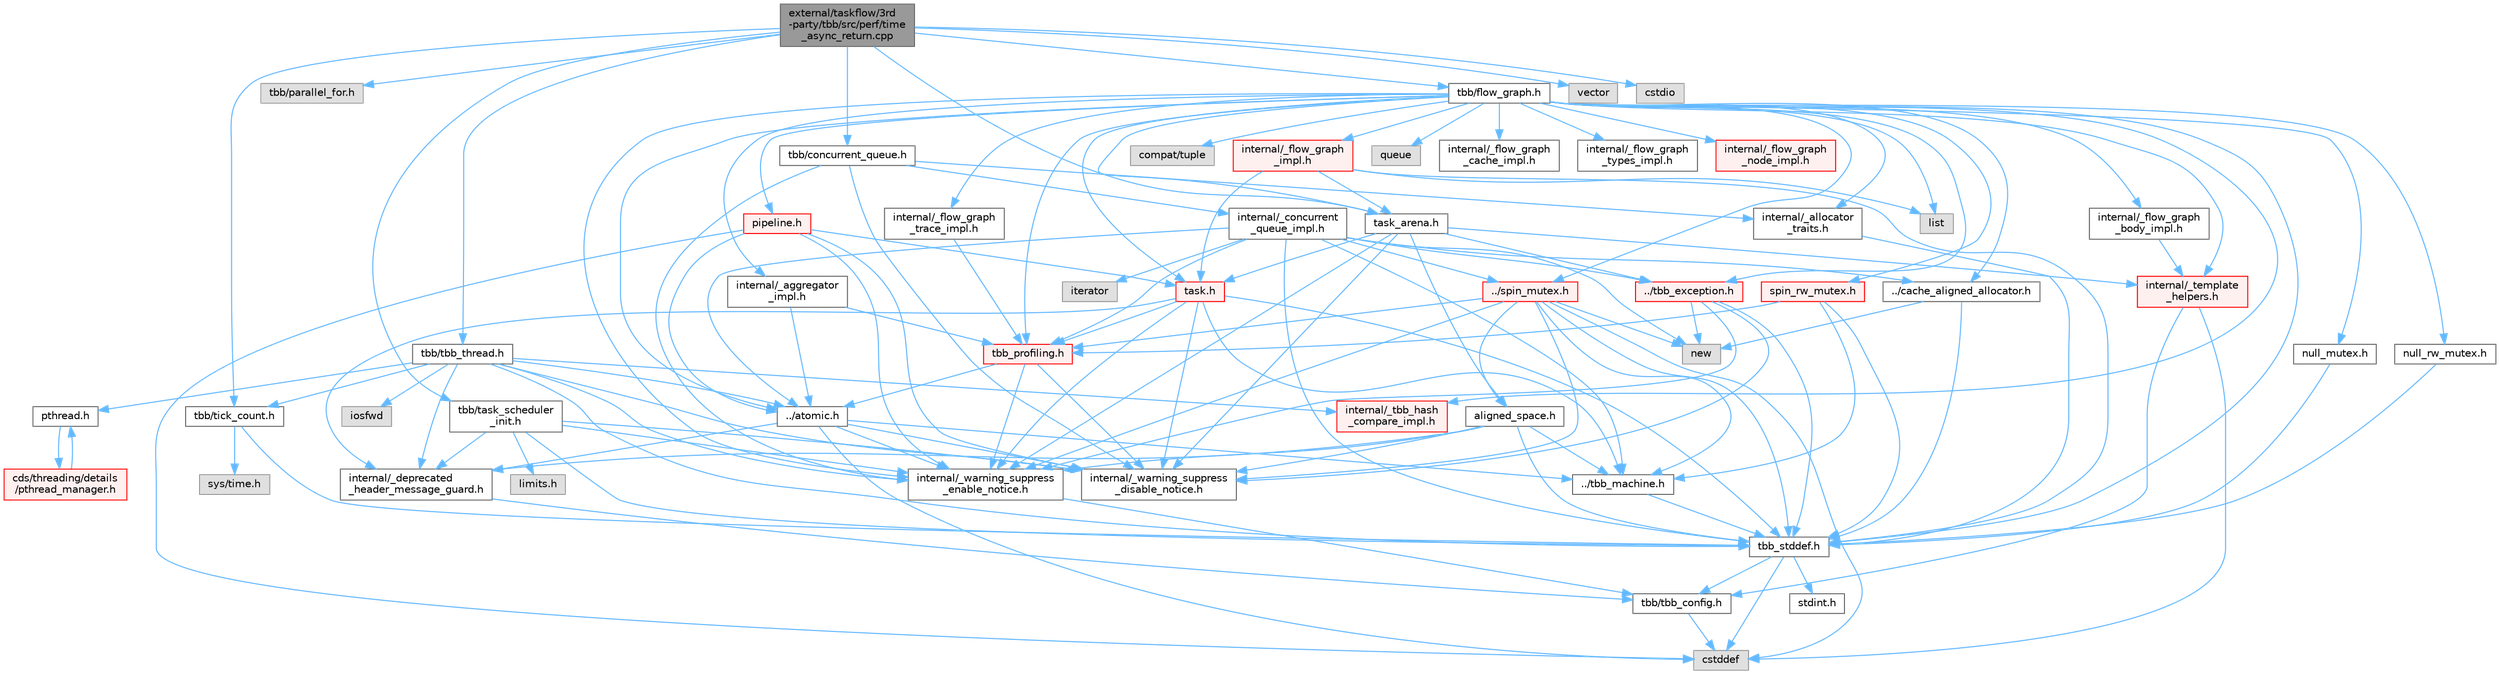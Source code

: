 digraph "external/taskflow/3rd-party/tbb/src/perf/time_async_return.cpp"
{
 // LATEX_PDF_SIZE
  bgcolor="transparent";
  edge [fontname=Helvetica,fontsize=10,labelfontname=Helvetica,labelfontsize=10];
  node [fontname=Helvetica,fontsize=10,shape=box,height=0.2,width=0.4];
  Node1 [id="Node000001",label="external/taskflow/3rd\l-party/tbb/src/perf/time\l_async_return.cpp",height=0.2,width=0.4,color="gray40", fillcolor="grey60", style="filled", fontcolor="black",tooltip=" "];
  Node1 -> Node2 [id="edge1_Node000001_Node000002",color="steelblue1",style="solid",tooltip=" "];
  Node2 [id="Node000002",label="tbb/task_scheduler\l_init.h",height=0.2,width=0.4,color="grey40", fillcolor="white", style="filled",URL="$task__scheduler__init_8h.html",tooltip=" "];
  Node2 -> Node3 [id="edge2_Node000002_Node000003",color="steelblue1",style="solid",tooltip=" "];
  Node3 [id="Node000003",label="internal/_deprecated\l_header_message_guard.h",height=0.2,width=0.4,color="grey40", fillcolor="white", style="filled",URL="$__deprecated__header__message__guard_8h.html",tooltip=" "];
  Node3 -> Node4 [id="edge3_Node000003_Node000004",color="steelblue1",style="solid",tooltip=" "];
  Node4 [id="Node000004",label="tbb/tbb_config.h",height=0.2,width=0.4,color="grey40", fillcolor="white", style="filled",URL="$tbb__config_8h.html",tooltip=" "];
  Node4 -> Node5 [id="edge4_Node000004_Node000005",color="steelblue1",style="solid",tooltip=" "];
  Node5 [id="Node000005",label="cstddef",height=0.2,width=0.4,color="grey60", fillcolor="#E0E0E0", style="filled",tooltip=" "];
  Node2 -> Node6 [id="edge5_Node000002_Node000006",color="steelblue1",style="solid",tooltip=" "];
  Node6 [id="Node000006",label="internal/_warning_suppress\l_enable_notice.h",height=0.2,width=0.4,color="grey40", fillcolor="white", style="filled",URL="$__warning__suppress__enable__notice_8h.html",tooltip=" "];
  Node6 -> Node4 [id="edge6_Node000006_Node000004",color="steelblue1",style="solid",tooltip=" "];
  Node2 -> Node7 [id="edge7_Node000002_Node000007",color="steelblue1",style="solid",tooltip=" "];
  Node7 [id="Node000007",label="tbb_stddef.h",height=0.2,width=0.4,color="grey40", fillcolor="white", style="filled",URL="$tbb__stddef_8h.html",tooltip=" "];
  Node7 -> Node4 [id="edge8_Node000007_Node000004",color="steelblue1",style="solid",tooltip=" "];
  Node7 -> Node5 [id="edge9_Node000007_Node000005",color="steelblue1",style="solid",tooltip=" "];
  Node7 -> Node8 [id="edge10_Node000007_Node000008",color="steelblue1",style="solid",tooltip=" "];
  Node8 [id="Node000008",label="stdint.h",height=0.2,width=0.4,color="grey40", fillcolor="white", style="filled",URL="$stdint_8h.html",tooltip=" "];
  Node2 -> Node9 [id="edge11_Node000002_Node000009",color="steelblue1",style="solid",tooltip=" "];
  Node9 [id="Node000009",label="limits.h",height=0.2,width=0.4,color="grey60", fillcolor="#E0E0E0", style="filled",tooltip=" "];
  Node2 -> Node10 [id="edge12_Node000002_Node000010",color="steelblue1",style="solid",tooltip=" "];
  Node10 [id="Node000010",label="internal/_warning_suppress\l_disable_notice.h",height=0.2,width=0.4,color="grey40", fillcolor="white", style="filled",URL="$__warning__suppress__disable__notice_8h.html",tooltip=" "];
  Node1 -> Node11 [id="edge13_Node000001_Node000011",color="steelblue1",style="solid",tooltip=" "];
  Node11 [id="Node000011",label="tbb/parallel_for.h",height=0.2,width=0.4,color="grey60", fillcolor="#E0E0E0", style="filled",tooltip=" "];
  Node1 -> Node12 [id="edge14_Node000001_Node000012",color="steelblue1",style="solid",tooltip=" "];
  Node12 [id="Node000012",label="tbb/concurrent_queue.h",height=0.2,width=0.4,color="grey40", fillcolor="white", style="filled",URL="$concurrent__queue_8h.html",tooltip=" "];
  Node12 -> Node6 [id="edge15_Node000012_Node000006",color="steelblue1",style="solid",tooltip=" "];
  Node12 -> Node13 [id="edge16_Node000012_Node000013",color="steelblue1",style="solid",tooltip=" "];
  Node13 [id="Node000013",label="internal/_concurrent\l_queue_impl.h",height=0.2,width=0.4,color="grey40", fillcolor="white", style="filled",URL="$__concurrent__queue__impl_8h.html",tooltip=" "];
  Node13 -> Node7 [id="edge17_Node000013_Node000007",color="steelblue1",style="solid",tooltip=" "];
  Node13 -> Node14 [id="edge18_Node000013_Node000014",color="steelblue1",style="solid",tooltip=" "];
  Node14 [id="Node000014",label="../tbb_machine.h",height=0.2,width=0.4,color="grey40", fillcolor="white", style="filled",URL="$tbb__machine_8h.html",tooltip=" "];
  Node14 -> Node7 [id="edge19_Node000014_Node000007",color="steelblue1",style="solid",tooltip=" "];
  Node13 -> Node15 [id="edge20_Node000013_Node000015",color="steelblue1",style="solid",tooltip=" "];
  Node15 [id="Node000015",label="../atomic.h",height=0.2,width=0.4,color="grey40", fillcolor="white", style="filled",URL="$external_2taskflow_23rd-party_2tbb_2include_2tbb_2atomic_8h.html",tooltip=" "];
  Node15 -> Node3 [id="edge21_Node000015_Node000003",color="steelblue1",style="solid",tooltip=" "];
  Node15 -> Node6 [id="edge22_Node000015_Node000006",color="steelblue1",style="solid",tooltip=" "];
  Node15 -> Node5 [id="edge23_Node000015_Node000005",color="steelblue1",style="solid",tooltip=" "];
  Node15 -> Node14 [id="edge24_Node000015_Node000014",color="steelblue1",style="solid",tooltip=" "];
  Node15 -> Node10 [id="edge25_Node000015_Node000010",color="steelblue1",style="solid",tooltip=" "];
  Node13 -> Node16 [id="edge26_Node000013_Node000016",color="steelblue1",style="solid",tooltip=" "];
  Node16 [id="Node000016",label="../spin_mutex.h",height=0.2,width=0.4,color="red", fillcolor="#FFF0F0", style="filled",URL="$external_2taskflow_23rd-party_2tbb_2include_2tbb_2spin__mutex_8h.html",tooltip=" "];
  Node16 -> Node6 [id="edge27_Node000016_Node000006",color="steelblue1",style="solid",tooltip=" "];
  Node16 -> Node5 [id="edge28_Node000016_Node000005",color="steelblue1",style="solid",tooltip=" "];
  Node16 -> Node17 [id="edge29_Node000016_Node000017",color="steelblue1",style="solid",tooltip=" "];
  Node17 [id="Node000017",label="new",height=0.2,width=0.4,color="grey60", fillcolor="#E0E0E0", style="filled",tooltip=" "];
  Node16 -> Node18 [id="edge30_Node000016_Node000018",color="steelblue1",style="solid",tooltip=" "];
  Node18 [id="Node000018",label="aligned_space.h",height=0.2,width=0.4,color="grey40", fillcolor="white", style="filled",URL="$aligned__space_8h.html",tooltip=" "];
  Node18 -> Node3 [id="edge31_Node000018_Node000003",color="steelblue1",style="solid",tooltip=" "];
  Node18 -> Node6 [id="edge32_Node000018_Node000006",color="steelblue1",style="solid",tooltip=" "];
  Node18 -> Node7 [id="edge33_Node000018_Node000007",color="steelblue1",style="solid",tooltip=" "];
  Node18 -> Node14 [id="edge34_Node000018_Node000014",color="steelblue1",style="solid",tooltip=" "];
  Node18 -> Node10 [id="edge35_Node000018_Node000010",color="steelblue1",style="solid",tooltip=" "];
  Node16 -> Node7 [id="edge36_Node000016_Node000007",color="steelblue1",style="solid",tooltip=" "];
  Node16 -> Node14 [id="edge37_Node000016_Node000014",color="steelblue1",style="solid",tooltip=" "];
  Node16 -> Node19 [id="edge38_Node000016_Node000019",color="steelblue1",style="solid",tooltip=" "];
  Node19 [id="Node000019",label="tbb_profiling.h",height=0.2,width=0.4,color="red", fillcolor="#FFF0F0", style="filled",URL="$tbb__profiling_8h.html",tooltip=" "];
  Node19 -> Node6 [id="edge39_Node000019_Node000006",color="steelblue1",style="solid",tooltip=" "];
  Node19 -> Node15 [id="edge40_Node000019_Node000015",color="steelblue1",style="solid",tooltip=" "];
  Node19 -> Node10 [id="edge41_Node000019_Node000010",color="steelblue1",style="solid",tooltip=" "];
  Node16 -> Node10 [id="edge42_Node000016_Node000010",color="steelblue1",style="solid",tooltip=" "];
  Node13 -> Node22 [id="edge43_Node000013_Node000022",color="steelblue1",style="solid",tooltip=" "];
  Node22 [id="Node000022",label="../cache_aligned_allocator.h",height=0.2,width=0.4,color="grey40", fillcolor="white", style="filled",URL="$cache__aligned__allocator_8h.html",tooltip=" "];
  Node22 -> Node17 [id="edge44_Node000022_Node000017",color="steelblue1",style="solid",tooltip=" "];
  Node22 -> Node7 [id="edge45_Node000022_Node000007",color="steelblue1",style="solid",tooltip=" "];
  Node13 -> Node23 [id="edge46_Node000013_Node000023",color="steelblue1",style="solid",tooltip=" "];
  Node23 [id="Node000023",label="../tbb_exception.h",height=0.2,width=0.4,color="red", fillcolor="#FFF0F0", style="filled",URL="$tbb__exception_8h.html",tooltip=" "];
  Node23 -> Node6 [id="edge47_Node000023_Node000006",color="steelblue1",style="solid",tooltip=" "];
  Node23 -> Node7 [id="edge48_Node000023_Node000007",color="steelblue1",style="solid",tooltip=" "];
  Node23 -> Node17 [id="edge49_Node000023_Node000017",color="steelblue1",style="solid",tooltip=" "];
  Node23 -> Node10 [id="edge50_Node000023_Node000010",color="steelblue1",style="solid",tooltip=" "];
  Node13 -> Node19 [id="edge51_Node000013_Node000019",color="steelblue1",style="solid",tooltip=" "];
  Node13 -> Node17 [id="edge52_Node000013_Node000017",color="steelblue1",style="solid",tooltip=" "];
  Node13 -> Node29 [id="edge53_Node000013_Node000029",color="steelblue1",style="solid",tooltip=" "];
  Node29 [id="Node000029",label="iterator",height=0.2,width=0.4,color="grey60", fillcolor="#E0E0E0", style="filled",tooltip=" "];
  Node12 -> Node30 [id="edge54_Node000012_Node000030",color="steelblue1",style="solid",tooltip=" "];
  Node30 [id="Node000030",label="internal/_allocator\l_traits.h",height=0.2,width=0.4,color="grey40", fillcolor="white", style="filled",URL="$__allocator__traits_8h.html",tooltip=" "];
  Node30 -> Node7 [id="edge55_Node000030_Node000007",color="steelblue1",style="solid",tooltip=" "];
  Node12 -> Node10 [id="edge56_Node000012_Node000010",color="steelblue1",style="solid",tooltip=" "];
  Node1 -> Node31 [id="edge57_Node000001_Node000031",color="steelblue1",style="solid",tooltip=" "];
  Node31 [id="Node000031",label="tbb/tick_count.h",height=0.2,width=0.4,color="grey40", fillcolor="white", style="filled",URL="$tick__count_8h.html",tooltip=" "];
  Node31 -> Node7 [id="edge58_Node000031_Node000007",color="steelblue1",style="solid",tooltip=" "];
  Node31 -> Node32 [id="edge59_Node000031_Node000032",color="steelblue1",style="solid",tooltip=" "];
  Node32 [id="Node000032",label="sys/time.h",height=0.2,width=0.4,color="grey60", fillcolor="#E0E0E0", style="filled",tooltip=" "];
  Node1 -> Node33 [id="edge60_Node000001_Node000033",color="steelblue1",style="solid",tooltip=" "];
  Node33 [id="Node000033",label="tbb/tbb_thread.h",height=0.2,width=0.4,color="grey40", fillcolor="white", style="filled",URL="$tbb__thread_8h.html",tooltip=" "];
  Node33 -> Node3 [id="edge61_Node000033_Node000003",color="steelblue1",style="solid",tooltip=" "];
  Node33 -> Node6 [id="edge62_Node000033_Node000006",color="steelblue1",style="solid",tooltip=" "];
  Node33 -> Node7 [id="edge63_Node000033_Node000007",color="steelblue1",style="solid",tooltip=" "];
  Node33 -> Node34 [id="edge64_Node000033_Node000034",color="steelblue1",style="solid",tooltip=" "];
  Node34 [id="Node000034",label="pthread.h",height=0.2,width=0.4,color="grey40", fillcolor="white", style="filled",URL="$pthread_8h.html",tooltip=" "];
  Node34 -> Node35 [id="edge65_Node000034_Node000035",color="steelblue1",style="solid",tooltip=" "];
  Node35 [id="Node000035",label="cds/threading/details\l/pthread_manager.h",height=0.2,width=0.4,color="red", fillcolor="#FFF0F0", style="filled",URL="$pthread__manager_8h.html",tooltip=" "];
  Node35 -> Node34 [id="edge66_Node000035_Node000034",color="steelblue1",style="solid",tooltip=" "];
  Node33 -> Node15 [id="edge67_Node000033_Node000015",color="steelblue1",style="solid",tooltip=" "];
  Node33 -> Node79 [id="edge68_Node000033_Node000079",color="steelblue1",style="solid",tooltip=" "];
  Node79 [id="Node000079",label="internal/_tbb_hash\l_compare_impl.h",height=0.2,width=0.4,color="red", fillcolor="#FFF0F0", style="filled",URL="$__tbb__hash__compare__impl_8h.html",tooltip=" "];
  Node33 -> Node31 [id="edge69_Node000033_Node000031",color="steelblue1",style="solid",tooltip=" "];
  Node33 -> Node80 [id="edge70_Node000033_Node000080",color="steelblue1",style="solid",tooltip=" "];
  Node80 [id="Node000080",label="iosfwd",height=0.2,width=0.4,color="grey60", fillcolor="#E0E0E0", style="filled",tooltip=" "];
  Node33 -> Node10 [id="edge71_Node000033_Node000010",color="steelblue1",style="solid",tooltip=" "];
  Node1 -> Node81 [id="edge72_Node000001_Node000081",color="steelblue1",style="solid",tooltip=" "];
  Node81 [id="Node000081",label="tbb/flow_graph.h",height=0.2,width=0.4,color="grey40", fillcolor="white", style="filled",URL="$flow__graph_8h.html",tooltip="The graph related classes and functions"];
  Node81 -> Node6 [id="edge73_Node000081_Node000006",color="steelblue1",style="solid",tooltip=" "];
  Node81 -> Node7 [id="edge74_Node000081_Node000007",color="steelblue1",style="solid",tooltip=" "];
  Node81 -> Node15 [id="edge75_Node000081_Node000015",color="steelblue1",style="solid",tooltip=" "];
  Node81 -> Node16 [id="edge76_Node000081_Node000016",color="steelblue1",style="solid",tooltip=" "];
  Node81 -> Node82 [id="edge77_Node000081_Node000082",color="steelblue1",style="solid",tooltip=" "];
  Node82 [id="Node000082",label="null_mutex.h",height=0.2,width=0.4,color="grey40", fillcolor="white", style="filled",URL="$external_2taskflow_23rd-party_2tbb_2include_2tbb_2null__mutex_8h.html",tooltip=" "];
  Node82 -> Node7 [id="edge78_Node000082_Node000007",color="steelblue1",style="solid",tooltip=" "];
  Node81 -> Node83 [id="edge79_Node000081_Node000083",color="steelblue1",style="solid",tooltip=" "];
  Node83 [id="Node000083",label="spin_rw_mutex.h",height=0.2,width=0.4,color="red", fillcolor="#FFF0F0", style="filled",URL="$spin__rw__mutex_8h.html",tooltip=" "];
  Node83 -> Node7 [id="edge80_Node000083_Node000007",color="steelblue1",style="solid",tooltip=" "];
  Node83 -> Node14 [id="edge81_Node000083_Node000014",color="steelblue1",style="solid",tooltip=" "];
  Node83 -> Node19 [id="edge82_Node000083_Node000019",color="steelblue1",style="solid",tooltip=" "];
  Node81 -> Node84 [id="edge83_Node000081_Node000084",color="steelblue1",style="solid",tooltip=" "];
  Node84 [id="Node000084",label="null_rw_mutex.h",height=0.2,width=0.4,color="grey40", fillcolor="white", style="filled",URL="$null__rw__mutex_8h.html",tooltip=" "];
  Node84 -> Node7 [id="edge84_Node000084_Node000007",color="steelblue1",style="solid",tooltip=" "];
  Node81 -> Node85 [id="edge85_Node000081_Node000085",color="steelblue1",style="solid",tooltip=" "];
  Node85 [id="Node000085",label="task.h",height=0.2,width=0.4,color="red", fillcolor="#FFF0F0", style="filled",URL="$task_8h.html",tooltip=" "];
  Node85 -> Node3 [id="edge86_Node000085_Node000003",color="steelblue1",style="solid",tooltip=" "];
  Node85 -> Node6 [id="edge87_Node000085_Node000006",color="steelblue1",style="solid",tooltip=" "];
  Node85 -> Node7 [id="edge88_Node000085_Node000007",color="steelblue1",style="solid",tooltip=" "];
  Node85 -> Node14 [id="edge89_Node000085_Node000014",color="steelblue1",style="solid",tooltip=" "];
  Node85 -> Node19 [id="edge90_Node000085_Node000019",color="steelblue1",style="solid",tooltip=" "];
  Node85 -> Node10 [id="edge91_Node000085_Node000010",color="steelblue1",style="solid",tooltip=" "];
  Node81 -> Node22 [id="edge92_Node000081_Node000022",color="steelblue1",style="solid",tooltip=" "];
  Node81 -> Node23 [id="edge93_Node000081_Node000023",color="steelblue1",style="solid",tooltip=" "];
  Node81 -> Node87 [id="edge94_Node000081_Node000087",color="steelblue1",style="solid",tooltip=" "];
  Node87 [id="Node000087",label="pipeline.h",height=0.2,width=0.4,color="red", fillcolor="#FFF0F0", style="filled",URL="$pipeline_8h.html",tooltip=" "];
  Node87 -> Node6 [id="edge95_Node000087_Node000006",color="steelblue1",style="solid",tooltip=" "];
  Node87 -> Node15 [id="edge96_Node000087_Node000015",color="steelblue1",style="solid",tooltip=" "];
  Node87 -> Node85 [id="edge97_Node000087_Node000085",color="steelblue1",style="solid",tooltip=" "];
  Node87 -> Node5 [id="edge98_Node000087_Node000005",color="steelblue1",style="solid",tooltip=" "];
  Node87 -> Node10 [id="edge99_Node000087_Node000010",color="steelblue1",style="solid",tooltip=" "];
  Node81 -> Node88 [id="edge100_Node000081_Node000088",color="steelblue1",style="solid",tooltip=" "];
  Node88 [id="Node000088",label="internal/_template\l_helpers.h",height=0.2,width=0.4,color="red", fillcolor="#FFF0F0", style="filled",URL="$__template__helpers_8h.html",tooltip=" "];
  Node88 -> Node5 [id="edge101_Node000088_Node000005",color="steelblue1",style="solid",tooltip=" "];
  Node88 -> Node4 [id="edge102_Node000088_Node000004",color="steelblue1",style="solid",tooltip=" "];
  Node81 -> Node89 [id="edge103_Node000081_Node000089",color="steelblue1",style="solid",tooltip=" "];
  Node89 [id="Node000089",label="internal/_aggregator\l_impl.h",height=0.2,width=0.4,color="grey40", fillcolor="white", style="filled",URL="$__aggregator__impl_8h.html",tooltip=" "];
  Node89 -> Node15 [id="edge104_Node000089_Node000015",color="steelblue1",style="solid",tooltip=" "];
  Node89 -> Node19 [id="edge105_Node000089_Node000019",color="steelblue1",style="solid",tooltip=" "];
  Node81 -> Node30 [id="edge106_Node000081_Node000030",color="steelblue1",style="solid",tooltip=" "];
  Node81 -> Node19 [id="edge107_Node000081_Node000019",color="steelblue1",style="solid",tooltip=" "];
  Node81 -> Node90 [id="edge108_Node000081_Node000090",color="steelblue1",style="solid",tooltip=" "];
  Node90 [id="Node000090",label="task_arena.h",height=0.2,width=0.4,color="grey40", fillcolor="white", style="filled",URL="$task__arena_8h.html",tooltip=" "];
  Node90 -> Node6 [id="edge109_Node000090_Node000006",color="steelblue1",style="solid",tooltip=" "];
  Node90 -> Node85 [id="edge110_Node000090_Node000085",color="steelblue1",style="solid",tooltip=" "];
  Node90 -> Node23 [id="edge111_Node000090_Node000023",color="steelblue1",style="solid",tooltip=" "];
  Node90 -> Node88 [id="edge112_Node000090_Node000088",color="steelblue1",style="solid",tooltip=" "];
  Node90 -> Node18 [id="edge113_Node000090_Node000018",color="steelblue1",style="solid",tooltip=" "];
  Node90 -> Node10 [id="edge114_Node000090_Node000010",color="steelblue1",style="solid",tooltip=" "];
  Node81 -> Node91 [id="edge115_Node000081_Node000091",color="steelblue1",style="solid",tooltip=" "];
  Node91 [id="Node000091",label="compat/tuple",height=0.2,width=0.4,color="grey60", fillcolor="#E0E0E0", style="filled",tooltip=" "];
  Node81 -> Node92 [id="edge116_Node000081_Node000092",color="steelblue1",style="solid",tooltip=" "];
  Node92 [id="Node000092",label="list",height=0.2,width=0.4,color="grey60", fillcolor="#E0E0E0", style="filled",tooltip=" "];
  Node81 -> Node93 [id="edge117_Node000081_Node000093",color="steelblue1",style="solid",tooltip=" "];
  Node93 [id="Node000093",label="queue",height=0.2,width=0.4,color="grey60", fillcolor="#E0E0E0", style="filled",tooltip=" "];
  Node81 -> Node94 [id="edge118_Node000081_Node000094",color="steelblue1",style="solid",tooltip=" "];
  Node94 [id="Node000094",label="internal/_flow_graph\l_impl.h",height=0.2,width=0.4,color="red", fillcolor="#FFF0F0", style="filled",URL="$__flow__graph__impl_8h.html",tooltip=" "];
  Node94 -> Node7 [id="edge119_Node000094_Node000007",color="steelblue1",style="solid",tooltip=" "];
  Node94 -> Node85 [id="edge120_Node000094_Node000085",color="steelblue1",style="solid",tooltip=" "];
  Node94 -> Node90 [id="edge121_Node000094_Node000090",color="steelblue1",style="solid",tooltip=" "];
  Node94 -> Node92 [id="edge122_Node000094_Node000092",color="steelblue1",style="solid",tooltip=" "];
  Node81 -> Node96 [id="edge123_Node000081_Node000096",color="steelblue1",style="solid",tooltip=" "];
  Node96 [id="Node000096",label="internal/_flow_graph\l_trace_impl.h",height=0.2,width=0.4,color="grey40", fillcolor="white", style="filled",URL="$__flow__graph__trace__impl_8h.html",tooltip=" "];
  Node96 -> Node19 [id="edge124_Node000096_Node000019",color="steelblue1",style="solid",tooltip=" "];
  Node81 -> Node79 [id="edge125_Node000081_Node000079",color="steelblue1",style="solid",tooltip=" "];
  Node81 -> Node97 [id="edge126_Node000081_Node000097",color="steelblue1",style="solid",tooltip=" "];
  Node97 [id="Node000097",label="internal/_flow_graph\l_body_impl.h",height=0.2,width=0.4,color="grey40", fillcolor="white", style="filled",URL="$__flow__graph__body__impl_8h.html",tooltip=" "];
  Node97 -> Node88 [id="edge127_Node000097_Node000088",color="steelblue1",style="solid",tooltip=" "];
  Node81 -> Node98 [id="edge128_Node000081_Node000098",color="steelblue1",style="solid",tooltip=" "];
  Node98 [id="Node000098",label="internal/_flow_graph\l_cache_impl.h",height=0.2,width=0.4,color="grey40", fillcolor="white", style="filled",URL="$__flow__graph__cache__impl_8h.html",tooltip=" "];
  Node81 -> Node99 [id="edge129_Node000081_Node000099",color="steelblue1",style="solid",tooltip=" "];
  Node99 [id="Node000099",label="internal/_flow_graph\l_types_impl.h",height=0.2,width=0.4,color="grey40", fillcolor="white", style="filled",URL="$__flow__graph__types__impl_8h.html",tooltip=" "];
  Node81 -> Node100 [id="edge130_Node000081_Node000100",color="steelblue1",style="solid",tooltip=" "];
  Node100 [id="Node000100",label="internal/_flow_graph\l_node_impl.h",height=0.2,width=0.4,color="red", fillcolor="#FFF0F0", style="filled",URL="$__flow__graph__node__impl_8h.html",tooltip=" "];
  Node1 -> Node90 [id="edge131_Node000001_Node000090",color="steelblue1",style="solid",tooltip=" "];
  Node1 -> Node102 [id="edge132_Node000001_Node000102",color="steelblue1",style="solid",tooltip=" "];
  Node102 [id="Node000102",label="vector",height=0.2,width=0.4,color="grey60", fillcolor="#E0E0E0", style="filled",tooltip=" "];
  Node1 -> Node103 [id="edge133_Node000001_Node000103",color="steelblue1",style="solid",tooltip=" "];
  Node103 [id="Node000103",label="cstdio",height=0.2,width=0.4,color="grey60", fillcolor="#E0E0E0", style="filled",tooltip=" "];
}
